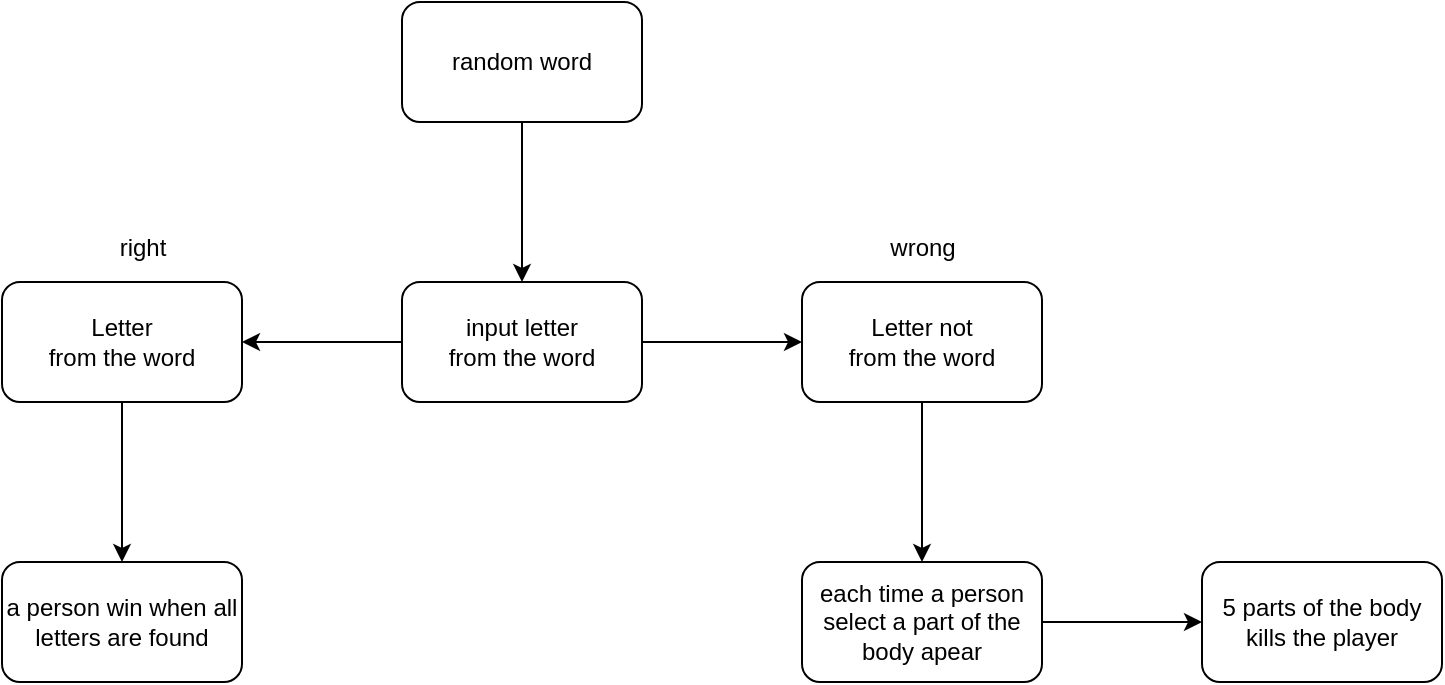 <mxfile version="21.6.2" type="github">
  <diagram name="Página-1" id="OHfnPg6nIuEYZed1UYO_">
    <mxGraphModel dx="880" dy="483" grid="1" gridSize="10" guides="1" tooltips="1" connect="1" arrows="1" fold="1" page="1" pageScale="1" pageWidth="827" pageHeight="1169" math="0" shadow="0">
      <root>
        <mxCell id="0" />
        <mxCell id="1" parent="0" />
        <mxCell id="A1MxKTXa6I1H9u6osK8T-3" value="" style="edgeStyle=orthogonalEdgeStyle;rounded=0;orthogonalLoop=1;jettySize=auto;html=1;" edge="1" parent="1" source="A1MxKTXa6I1H9u6osK8T-1" target="A1MxKTXa6I1H9u6osK8T-2">
          <mxGeometry relative="1" as="geometry" />
        </mxCell>
        <mxCell id="A1MxKTXa6I1H9u6osK8T-1" value="random word" style="rounded=1;whiteSpace=wrap;html=1;" vertex="1" parent="1">
          <mxGeometry x="350" y="60" width="120" height="60" as="geometry" />
        </mxCell>
        <mxCell id="A1MxKTXa6I1H9u6osK8T-7" value="" style="edgeStyle=orthogonalEdgeStyle;rounded=0;orthogonalLoop=1;jettySize=auto;html=1;" edge="1" parent="1" source="A1MxKTXa6I1H9u6osK8T-2" target="A1MxKTXa6I1H9u6osK8T-6">
          <mxGeometry relative="1" as="geometry" />
        </mxCell>
        <mxCell id="A1MxKTXa6I1H9u6osK8T-9" value="" style="edgeStyle=orthogonalEdgeStyle;rounded=0;orthogonalLoop=1;jettySize=auto;html=1;" edge="1" parent="1" source="A1MxKTXa6I1H9u6osK8T-2" target="A1MxKTXa6I1H9u6osK8T-8">
          <mxGeometry relative="1" as="geometry" />
        </mxCell>
        <mxCell id="A1MxKTXa6I1H9u6osK8T-2" value="&lt;div&gt;input letter&lt;/div&gt;&lt;div&gt;from the word&lt;br&gt;&lt;/div&gt;" style="rounded=1;whiteSpace=wrap;html=1;" vertex="1" parent="1">
          <mxGeometry x="350" y="200" width="120" height="60" as="geometry" />
        </mxCell>
        <mxCell id="A1MxKTXa6I1H9u6osK8T-17" value="" style="edgeStyle=orthogonalEdgeStyle;rounded=0;orthogonalLoop=1;jettySize=auto;html=1;" edge="1" parent="1" source="A1MxKTXa6I1H9u6osK8T-6" target="A1MxKTXa6I1H9u6osK8T-16">
          <mxGeometry relative="1" as="geometry" />
        </mxCell>
        <mxCell id="A1MxKTXa6I1H9u6osK8T-6" value="&lt;div&gt;Letter&lt;/div&gt;&lt;div&gt;from the word&lt;br&gt;&lt;/div&gt;" style="rounded=1;whiteSpace=wrap;html=1;" vertex="1" parent="1">
          <mxGeometry x="150" y="200" width="120" height="60" as="geometry" />
        </mxCell>
        <mxCell id="A1MxKTXa6I1H9u6osK8T-13" value="" style="edgeStyle=orthogonalEdgeStyle;rounded=0;orthogonalLoop=1;jettySize=auto;html=1;" edge="1" parent="1" source="A1MxKTXa6I1H9u6osK8T-8" target="A1MxKTXa6I1H9u6osK8T-12">
          <mxGeometry relative="1" as="geometry" />
        </mxCell>
        <mxCell id="A1MxKTXa6I1H9u6osK8T-8" value="&lt;div&gt;Letter not&lt;br&gt;&lt;/div&gt;&lt;div&gt;from the word&lt;br&gt;&lt;/div&gt;" style="rounded=1;whiteSpace=wrap;html=1;" vertex="1" parent="1">
          <mxGeometry x="550" y="200" width="120" height="60" as="geometry" />
        </mxCell>
        <mxCell id="A1MxKTXa6I1H9u6osK8T-10" value="right" style="text;html=1;align=center;verticalAlign=middle;resizable=0;points=[];autosize=1;strokeColor=none;fillColor=none;" vertex="1" parent="1">
          <mxGeometry x="195" y="168" width="50" height="30" as="geometry" />
        </mxCell>
        <mxCell id="A1MxKTXa6I1H9u6osK8T-11" value="wrong" style="text;html=1;align=center;verticalAlign=middle;resizable=0;points=[];autosize=1;strokeColor=none;fillColor=none;" vertex="1" parent="1">
          <mxGeometry x="580" y="168" width="60" height="30" as="geometry" />
        </mxCell>
        <mxCell id="A1MxKTXa6I1H9u6osK8T-19" value="" style="edgeStyle=orthogonalEdgeStyle;rounded=0;orthogonalLoop=1;jettySize=auto;html=1;" edge="1" parent="1" source="A1MxKTXa6I1H9u6osK8T-12" target="A1MxKTXa6I1H9u6osK8T-18">
          <mxGeometry relative="1" as="geometry" />
        </mxCell>
        <mxCell id="A1MxKTXa6I1H9u6osK8T-12" value="each time a person select a part of the body apear" style="rounded=1;whiteSpace=wrap;html=1;" vertex="1" parent="1">
          <mxGeometry x="550" y="340" width="120" height="60" as="geometry" />
        </mxCell>
        <mxCell id="A1MxKTXa6I1H9u6osK8T-16" value="&lt;div&gt;a person win when all letters are found&lt;/div&gt;" style="rounded=1;whiteSpace=wrap;html=1;" vertex="1" parent="1">
          <mxGeometry x="150" y="340" width="120" height="60" as="geometry" />
        </mxCell>
        <mxCell id="A1MxKTXa6I1H9u6osK8T-18" value="&lt;div&gt;5 parts of the body&lt;/div&gt;&lt;div&gt;kills the player&lt;br&gt;&lt;/div&gt;" style="rounded=1;whiteSpace=wrap;html=1;" vertex="1" parent="1">
          <mxGeometry x="750" y="340" width="120" height="60" as="geometry" />
        </mxCell>
      </root>
    </mxGraphModel>
  </diagram>
</mxfile>
